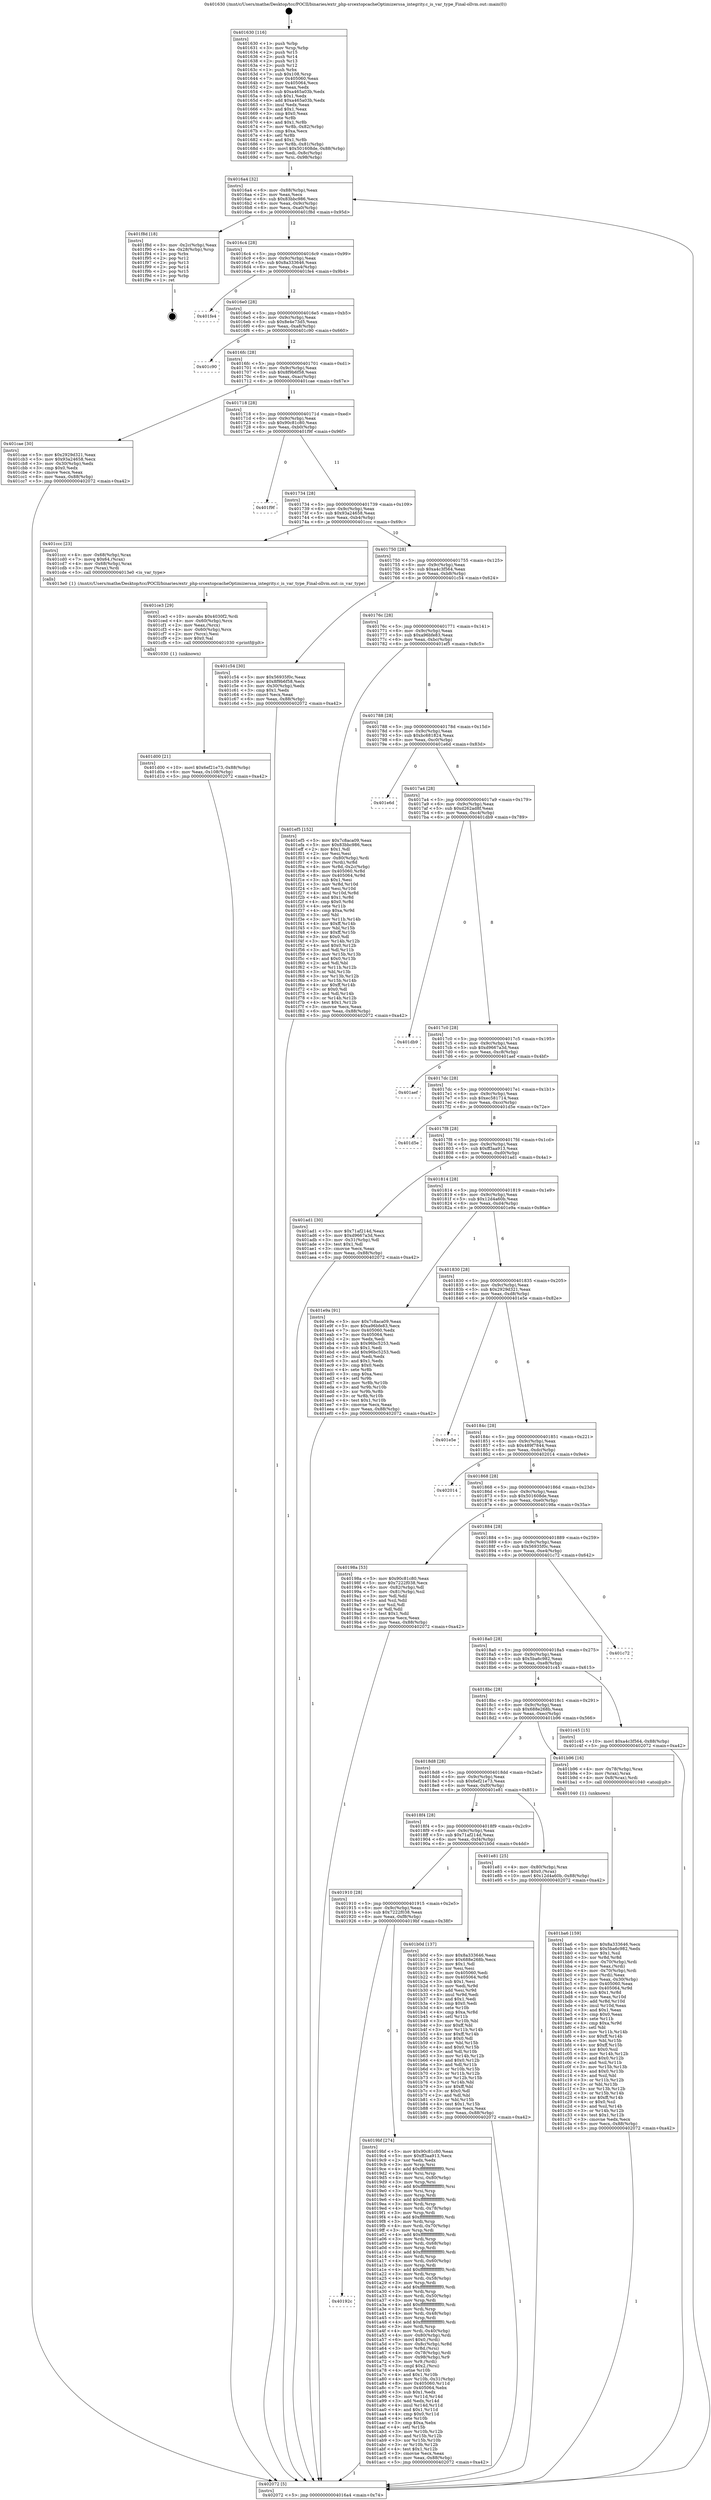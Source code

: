 digraph "0x401630" {
  label = "0x401630 (/mnt/c/Users/mathe/Desktop/tcc/POCII/binaries/extr_php-srcextopcacheOptimizerssa_integrity.c_is_var_type_Final-ollvm.out::main(0))"
  labelloc = "t"
  node[shape=record]

  Entry [label="",width=0.3,height=0.3,shape=circle,fillcolor=black,style=filled]
  "0x4016a4" [label="{
     0x4016a4 [32]\l
     | [instrs]\l
     &nbsp;&nbsp;0x4016a4 \<+6\>: mov -0x88(%rbp),%eax\l
     &nbsp;&nbsp;0x4016aa \<+2\>: mov %eax,%ecx\l
     &nbsp;&nbsp;0x4016ac \<+6\>: sub $0x83bbc986,%ecx\l
     &nbsp;&nbsp;0x4016b2 \<+6\>: mov %eax,-0x9c(%rbp)\l
     &nbsp;&nbsp;0x4016b8 \<+6\>: mov %ecx,-0xa0(%rbp)\l
     &nbsp;&nbsp;0x4016be \<+6\>: je 0000000000401f8d \<main+0x95d\>\l
  }"]
  "0x401f8d" [label="{
     0x401f8d [18]\l
     | [instrs]\l
     &nbsp;&nbsp;0x401f8d \<+3\>: mov -0x2c(%rbp),%eax\l
     &nbsp;&nbsp;0x401f90 \<+4\>: lea -0x28(%rbp),%rsp\l
     &nbsp;&nbsp;0x401f94 \<+1\>: pop %rbx\l
     &nbsp;&nbsp;0x401f95 \<+2\>: pop %r12\l
     &nbsp;&nbsp;0x401f97 \<+2\>: pop %r13\l
     &nbsp;&nbsp;0x401f99 \<+2\>: pop %r14\l
     &nbsp;&nbsp;0x401f9b \<+2\>: pop %r15\l
     &nbsp;&nbsp;0x401f9d \<+1\>: pop %rbp\l
     &nbsp;&nbsp;0x401f9e \<+1\>: ret\l
  }"]
  "0x4016c4" [label="{
     0x4016c4 [28]\l
     | [instrs]\l
     &nbsp;&nbsp;0x4016c4 \<+5\>: jmp 00000000004016c9 \<main+0x99\>\l
     &nbsp;&nbsp;0x4016c9 \<+6\>: mov -0x9c(%rbp),%eax\l
     &nbsp;&nbsp;0x4016cf \<+5\>: sub $0x8a333646,%eax\l
     &nbsp;&nbsp;0x4016d4 \<+6\>: mov %eax,-0xa4(%rbp)\l
     &nbsp;&nbsp;0x4016da \<+6\>: je 0000000000401fe4 \<main+0x9b4\>\l
  }"]
  Exit [label="",width=0.3,height=0.3,shape=circle,fillcolor=black,style=filled,peripheries=2]
  "0x401fe4" [label="{
     0x401fe4\l
  }", style=dashed]
  "0x4016e0" [label="{
     0x4016e0 [28]\l
     | [instrs]\l
     &nbsp;&nbsp;0x4016e0 \<+5\>: jmp 00000000004016e5 \<main+0xb5\>\l
     &nbsp;&nbsp;0x4016e5 \<+6\>: mov -0x9c(%rbp),%eax\l
     &nbsp;&nbsp;0x4016eb \<+5\>: sub $0x8e4e73d5,%eax\l
     &nbsp;&nbsp;0x4016f0 \<+6\>: mov %eax,-0xa8(%rbp)\l
     &nbsp;&nbsp;0x4016f6 \<+6\>: je 0000000000401c90 \<main+0x660\>\l
  }"]
  "0x401d00" [label="{
     0x401d00 [21]\l
     | [instrs]\l
     &nbsp;&nbsp;0x401d00 \<+10\>: movl $0x6ef21e73,-0x88(%rbp)\l
     &nbsp;&nbsp;0x401d0a \<+6\>: mov %eax,-0x108(%rbp)\l
     &nbsp;&nbsp;0x401d10 \<+5\>: jmp 0000000000402072 \<main+0xa42\>\l
  }"]
  "0x401c90" [label="{
     0x401c90\l
  }", style=dashed]
  "0x4016fc" [label="{
     0x4016fc [28]\l
     | [instrs]\l
     &nbsp;&nbsp;0x4016fc \<+5\>: jmp 0000000000401701 \<main+0xd1\>\l
     &nbsp;&nbsp;0x401701 \<+6\>: mov -0x9c(%rbp),%eax\l
     &nbsp;&nbsp;0x401707 \<+5\>: sub $0x8f9b6f58,%eax\l
     &nbsp;&nbsp;0x40170c \<+6\>: mov %eax,-0xac(%rbp)\l
     &nbsp;&nbsp;0x401712 \<+6\>: je 0000000000401cae \<main+0x67e\>\l
  }"]
  "0x401ce3" [label="{
     0x401ce3 [29]\l
     | [instrs]\l
     &nbsp;&nbsp;0x401ce3 \<+10\>: movabs $0x4030f2,%rdi\l
     &nbsp;&nbsp;0x401ced \<+4\>: mov -0x60(%rbp),%rcx\l
     &nbsp;&nbsp;0x401cf1 \<+2\>: mov %eax,(%rcx)\l
     &nbsp;&nbsp;0x401cf3 \<+4\>: mov -0x60(%rbp),%rcx\l
     &nbsp;&nbsp;0x401cf7 \<+2\>: mov (%rcx),%esi\l
     &nbsp;&nbsp;0x401cf9 \<+2\>: mov $0x0,%al\l
     &nbsp;&nbsp;0x401cfb \<+5\>: call 0000000000401030 \<printf@plt\>\l
     | [calls]\l
     &nbsp;&nbsp;0x401030 \{1\} (unknown)\l
  }"]
  "0x401cae" [label="{
     0x401cae [30]\l
     | [instrs]\l
     &nbsp;&nbsp;0x401cae \<+5\>: mov $0x2929d321,%eax\l
     &nbsp;&nbsp;0x401cb3 \<+5\>: mov $0x93a24658,%ecx\l
     &nbsp;&nbsp;0x401cb8 \<+3\>: mov -0x30(%rbp),%edx\l
     &nbsp;&nbsp;0x401cbb \<+3\>: cmp $0x0,%edx\l
     &nbsp;&nbsp;0x401cbe \<+3\>: cmove %ecx,%eax\l
     &nbsp;&nbsp;0x401cc1 \<+6\>: mov %eax,-0x88(%rbp)\l
     &nbsp;&nbsp;0x401cc7 \<+5\>: jmp 0000000000402072 \<main+0xa42\>\l
  }"]
  "0x401718" [label="{
     0x401718 [28]\l
     | [instrs]\l
     &nbsp;&nbsp;0x401718 \<+5\>: jmp 000000000040171d \<main+0xed\>\l
     &nbsp;&nbsp;0x40171d \<+6\>: mov -0x9c(%rbp),%eax\l
     &nbsp;&nbsp;0x401723 \<+5\>: sub $0x90c81c80,%eax\l
     &nbsp;&nbsp;0x401728 \<+6\>: mov %eax,-0xb0(%rbp)\l
     &nbsp;&nbsp;0x40172e \<+6\>: je 0000000000401f9f \<main+0x96f\>\l
  }"]
  "0x401ba6" [label="{
     0x401ba6 [159]\l
     | [instrs]\l
     &nbsp;&nbsp;0x401ba6 \<+5\>: mov $0x8a333646,%ecx\l
     &nbsp;&nbsp;0x401bab \<+5\>: mov $0x5ba6c982,%edx\l
     &nbsp;&nbsp;0x401bb0 \<+3\>: mov $0x1,%sil\l
     &nbsp;&nbsp;0x401bb3 \<+3\>: xor %r8d,%r8d\l
     &nbsp;&nbsp;0x401bb6 \<+4\>: mov -0x70(%rbp),%rdi\l
     &nbsp;&nbsp;0x401bba \<+2\>: mov %eax,(%rdi)\l
     &nbsp;&nbsp;0x401bbc \<+4\>: mov -0x70(%rbp),%rdi\l
     &nbsp;&nbsp;0x401bc0 \<+2\>: mov (%rdi),%eax\l
     &nbsp;&nbsp;0x401bc2 \<+3\>: mov %eax,-0x30(%rbp)\l
     &nbsp;&nbsp;0x401bc5 \<+7\>: mov 0x405060,%eax\l
     &nbsp;&nbsp;0x401bcc \<+8\>: mov 0x405064,%r9d\l
     &nbsp;&nbsp;0x401bd4 \<+4\>: sub $0x1,%r8d\l
     &nbsp;&nbsp;0x401bd8 \<+3\>: mov %eax,%r10d\l
     &nbsp;&nbsp;0x401bdb \<+3\>: add %r8d,%r10d\l
     &nbsp;&nbsp;0x401bde \<+4\>: imul %r10d,%eax\l
     &nbsp;&nbsp;0x401be2 \<+3\>: and $0x1,%eax\l
     &nbsp;&nbsp;0x401be5 \<+3\>: cmp $0x0,%eax\l
     &nbsp;&nbsp;0x401be8 \<+4\>: sete %r11b\l
     &nbsp;&nbsp;0x401bec \<+4\>: cmp $0xa,%r9d\l
     &nbsp;&nbsp;0x401bf0 \<+3\>: setl %bl\l
     &nbsp;&nbsp;0x401bf3 \<+3\>: mov %r11b,%r14b\l
     &nbsp;&nbsp;0x401bf6 \<+4\>: xor $0xff,%r14b\l
     &nbsp;&nbsp;0x401bfa \<+3\>: mov %bl,%r15b\l
     &nbsp;&nbsp;0x401bfd \<+4\>: xor $0xff,%r15b\l
     &nbsp;&nbsp;0x401c01 \<+4\>: xor $0x0,%sil\l
     &nbsp;&nbsp;0x401c05 \<+3\>: mov %r14b,%r12b\l
     &nbsp;&nbsp;0x401c08 \<+4\>: and $0x0,%r12b\l
     &nbsp;&nbsp;0x401c0c \<+3\>: and %sil,%r11b\l
     &nbsp;&nbsp;0x401c0f \<+3\>: mov %r15b,%r13b\l
     &nbsp;&nbsp;0x401c12 \<+4\>: and $0x0,%r13b\l
     &nbsp;&nbsp;0x401c16 \<+3\>: and %sil,%bl\l
     &nbsp;&nbsp;0x401c19 \<+3\>: or %r11b,%r12b\l
     &nbsp;&nbsp;0x401c1c \<+3\>: or %bl,%r13b\l
     &nbsp;&nbsp;0x401c1f \<+3\>: xor %r13b,%r12b\l
     &nbsp;&nbsp;0x401c22 \<+3\>: or %r15b,%r14b\l
     &nbsp;&nbsp;0x401c25 \<+4\>: xor $0xff,%r14b\l
     &nbsp;&nbsp;0x401c29 \<+4\>: or $0x0,%sil\l
     &nbsp;&nbsp;0x401c2d \<+3\>: and %sil,%r14b\l
     &nbsp;&nbsp;0x401c30 \<+3\>: or %r14b,%r12b\l
     &nbsp;&nbsp;0x401c33 \<+4\>: test $0x1,%r12b\l
     &nbsp;&nbsp;0x401c37 \<+3\>: cmovne %edx,%ecx\l
     &nbsp;&nbsp;0x401c3a \<+6\>: mov %ecx,-0x88(%rbp)\l
     &nbsp;&nbsp;0x401c40 \<+5\>: jmp 0000000000402072 \<main+0xa42\>\l
  }"]
  "0x401f9f" [label="{
     0x401f9f\l
  }", style=dashed]
  "0x401734" [label="{
     0x401734 [28]\l
     | [instrs]\l
     &nbsp;&nbsp;0x401734 \<+5\>: jmp 0000000000401739 \<main+0x109\>\l
     &nbsp;&nbsp;0x401739 \<+6\>: mov -0x9c(%rbp),%eax\l
     &nbsp;&nbsp;0x40173f \<+5\>: sub $0x93a24658,%eax\l
     &nbsp;&nbsp;0x401744 \<+6\>: mov %eax,-0xb4(%rbp)\l
     &nbsp;&nbsp;0x40174a \<+6\>: je 0000000000401ccc \<main+0x69c\>\l
  }"]
  "0x40192c" [label="{
     0x40192c\l
  }", style=dashed]
  "0x401ccc" [label="{
     0x401ccc [23]\l
     | [instrs]\l
     &nbsp;&nbsp;0x401ccc \<+4\>: mov -0x68(%rbp),%rax\l
     &nbsp;&nbsp;0x401cd0 \<+7\>: movq $0x64,(%rax)\l
     &nbsp;&nbsp;0x401cd7 \<+4\>: mov -0x68(%rbp),%rax\l
     &nbsp;&nbsp;0x401cdb \<+3\>: mov (%rax),%rdi\l
     &nbsp;&nbsp;0x401cde \<+5\>: call 00000000004013e0 \<is_var_type\>\l
     | [calls]\l
     &nbsp;&nbsp;0x4013e0 \{1\} (/mnt/c/Users/mathe/Desktop/tcc/POCII/binaries/extr_php-srcextopcacheOptimizerssa_integrity.c_is_var_type_Final-ollvm.out::is_var_type)\l
  }"]
  "0x401750" [label="{
     0x401750 [28]\l
     | [instrs]\l
     &nbsp;&nbsp;0x401750 \<+5\>: jmp 0000000000401755 \<main+0x125\>\l
     &nbsp;&nbsp;0x401755 \<+6\>: mov -0x9c(%rbp),%eax\l
     &nbsp;&nbsp;0x40175b \<+5\>: sub $0xa4c3f564,%eax\l
     &nbsp;&nbsp;0x401760 \<+6\>: mov %eax,-0xb8(%rbp)\l
     &nbsp;&nbsp;0x401766 \<+6\>: je 0000000000401c54 \<main+0x624\>\l
  }"]
  "0x4019bf" [label="{
     0x4019bf [274]\l
     | [instrs]\l
     &nbsp;&nbsp;0x4019bf \<+5\>: mov $0x90c81c80,%eax\l
     &nbsp;&nbsp;0x4019c4 \<+5\>: mov $0xff3aa913,%ecx\l
     &nbsp;&nbsp;0x4019c9 \<+2\>: xor %edx,%edx\l
     &nbsp;&nbsp;0x4019cb \<+3\>: mov %rsp,%rsi\l
     &nbsp;&nbsp;0x4019ce \<+4\>: add $0xfffffffffffffff0,%rsi\l
     &nbsp;&nbsp;0x4019d2 \<+3\>: mov %rsi,%rsp\l
     &nbsp;&nbsp;0x4019d5 \<+4\>: mov %rsi,-0x80(%rbp)\l
     &nbsp;&nbsp;0x4019d9 \<+3\>: mov %rsp,%rsi\l
     &nbsp;&nbsp;0x4019dc \<+4\>: add $0xfffffffffffffff0,%rsi\l
     &nbsp;&nbsp;0x4019e0 \<+3\>: mov %rsi,%rsp\l
     &nbsp;&nbsp;0x4019e3 \<+3\>: mov %rsp,%rdi\l
     &nbsp;&nbsp;0x4019e6 \<+4\>: add $0xfffffffffffffff0,%rdi\l
     &nbsp;&nbsp;0x4019ea \<+3\>: mov %rdi,%rsp\l
     &nbsp;&nbsp;0x4019ed \<+4\>: mov %rdi,-0x78(%rbp)\l
     &nbsp;&nbsp;0x4019f1 \<+3\>: mov %rsp,%rdi\l
     &nbsp;&nbsp;0x4019f4 \<+4\>: add $0xfffffffffffffff0,%rdi\l
     &nbsp;&nbsp;0x4019f8 \<+3\>: mov %rdi,%rsp\l
     &nbsp;&nbsp;0x4019fb \<+4\>: mov %rdi,-0x70(%rbp)\l
     &nbsp;&nbsp;0x4019ff \<+3\>: mov %rsp,%rdi\l
     &nbsp;&nbsp;0x401a02 \<+4\>: add $0xfffffffffffffff0,%rdi\l
     &nbsp;&nbsp;0x401a06 \<+3\>: mov %rdi,%rsp\l
     &nbsp;&nbsp;0x401a09 \<+4\>: mov %rdi,-0x68(%rbp)\l
     &nbsp;&nbsp;0x401a0d \<+3\>: mov %rsp,%rdi\l
     &nbsp;&nbsp;0x401a10 \<+4\>: add $0xfffffffffffffff0,%rdi\l
     &nbsp;&nbsp;0x401a14 \<+3\>: mov %rdi,%rsp\l
     &nbsp;&nbsp;0x401a17 \<+4\>: mov %rdi,-0x60(%rbp)\l
     &nbsp;&nbsp;0x401a1b \<+3\>: mov %rsp,%rdi\l
     &nbsp;&nbsp;0x401a1e \<+4\>: add $0xfffffffffffffff0,%rdi\l
     &nbsp;&nbsp;0x401a22 \<+3\>: mov %rdi,%rsp\l
     &nbsp;&nbsp;0x401a25 \<+4\>: mov %rdi,-0x58(%rbp)\l
     &nbsp;&nbsp;0x401a29 \<+3\>: mov %rsp,%rdi\l
     &nbsp;&nbsp;0x401a2c \<+4\>: add $0xfffffffffffffff0,%rdi\l
     &nbsp;&nbsp;0x401a30 \<+3\>: mov %rdi,%rsp\l
     &nbsp;&nbsp;0x401a33 \<+4\>: mov %rdi,-0x50(%rbp)\l
     &nbsp;&nbsp;0x401a37 \<+3\>: mov %rsp,%rdi\l
     &nbsp;&nbsp;0x401a3a \<+4\>: add $0xfffffffffffffff0,%rdi\l
     &nbsp;&nbsp;0x401a3e \<+3\>: mov %rdi,%rsp\l
     &nbsp;&nbsp;0x401a41 \<+4\>: mov %rdi,-0x48(%rbp)\l
     &nbsp;&nbsp;0x401a45 \<+3\>: mov %rsp,%rdi\l
     &nbsp;&nbsp;0x401a48 \<+4\>: add $0xfffffffffffffff0,%rdi\l
     &nbsp;&nbsp;0x401a4c \<+3\>: mov %rdi,%rsp\l
     &nbsp;&nbsp;0x401a4f \<+4\>: mov %rdi,-0x40(%rbp)\l
     &nbsp;&nbsp;0x401a53 \<+4\>: mov -0x80(%rbp),%rdi\l
     &nbsp;&nbsp;0x401a57 \<+6\>: movl $0x0,(%rdi)\l
     &nbsp;&nbsp;0x401a5d \<+7\>: mov -0x8c(%rbp),%r8d\l
     &nbsp;&nbsp;0x401a64 \<+3\>: mov %r8d,(%rsi)\l
     &nbsp;&nbsp;0x401a67 \<+4\>: mov -0x78(%rbp),%rdi\l
     &nbsp;&nbsp;0x401a6b \<+7\>: mov -0x98(%rbp),%r9\l
     &nbsp;&nbsp;0x401a72 \<+3\>: mov %r9,(%rdi)\l
     &nbsp;&nbsp;0x401a75 \<+3\>: cmpl $0x2,(%rsi)\l
     &nbsp;&nbsp;0x401a78 \<+4\>: setne %r10b\l
     &nbsp;&nbsp;0x401a7c \<+4\>: and $0x1,%r10b\l
     &nbsp;&nbsp;0x401a80 \<+4\>: mov %r10b,-0x31(%rbp)\l
     &nbsp;&nbsp;0x401a84 \<+8\>: mov 0x405060,%r11d\l
     &nbsp;&nbsp;0x401a8c \<+7\>: mov 0x405064,%ebx\l
     &nbsp;&nbsp;0x401a93 \<+3\>: sub $0x1,%edx\l
     &nbsp;&nbsp;0x401a96 \<+3\>: mov %r11d,%r14d\l
     &nbsp;&nbsp;0x401a99 \<+3\>: add %edx,%r14d\l
     &nbsp;&nbsp;0x401a9c \<+4\>: imul %r14d,%r11d\l
     &nbsp;&nbsp;0x401aa0 \<+4\>: and $0x1,%r11d\l
     &nbsp;&nbsp;0x401aa4 \<+4\>: cmp $0x0,%r11d\l
     &nbsp;&nbsp;0x401aa8 \<+4\>: sete %r10b\l
     &nbsp;&nbsp;0x401aac \<+3\>: cmp $0xa,%ebx\l
     &nbsp;&nbsp;0x401aaf \<+4\>: setl %r15b\l
     &nbsp;&nbsp;0x401ab3 \<+3\>: mov %r10b,%r12b\l
     &nbsp;&nbsp;0x401ab6 \<+3\>: and %r15b,%r12b\l
     &nbsp;&nbsp;0x401ab9 \<+3\>: xor %r15b,%r10b\l
     &nbsp;&nbsp;0x401abc \<+3\>: or %r10b,%r12b\l
     &nbsp;&nbsp;0x401abf \<+4\>: test $0x1,%r12b\l
     &nbsp;&nbsp;0x401ac3 \<+3\>: cmovne %ecx,%eax\l
     &nbsp;&nbsp;0x401ac6 \<+6\>: mov %eax,-0x88(%rbp)\l
     &nbsp;&nbsp;0x401acc \<+5\>: jmp 0000000000402072 \<main+0xa42\>\l
  }"]
  "0x401c54" [label="{
     0x401c54 [30]\l
     | [instrs]\l
     &nbsp;&nbsp;0x401c54 \<+5\>: mov $0x56935f0c,%eax\l
     &nbsp;&nbsp;0x401c59 \<+5\>: mov $0x8f9b6f58,%ecx\l
     &nbsp;&nbsp;0x401c5e \<+3\>: mov -0x30(%rbp),%edx\l
     &nbsp;&nbsp;0x401c61 \<+3\>: cmp $0x1,%edx\l
     &nbsp;&nbsp;0x401c64 \<+3\>: cmovl %ecx,%eax\l
     &nbsp;&nbsp;0x401c67 \<+6\>: mov %eax,-0x88(%rbp)\l
     &nbsp;&nbsp;0x401c6d \<+5\>: jmp 0000000000402072 \<main+0xa42\>\l
  }"]
  "0x40176c" [label="{
     0x40176c [28]\l
     | [instrs]\l
     &nbsp;&nbsp;0x40176c \<+5\>: jmp 0000000000401771 \<main+0x141\>\l
     &nbsp;&nbsp;0x401771 \<+6\>: mov -0x9c(%rbp),%eax\l
     &nbsp;&nbsp;0x401777 \<+5\>: sub $0xa96bfe83,%eax\l
     &nbsp;&nbsp;0x40177c \<+6\>: mov %eax,-0xbc(%rbp)\l
     &nbsp;&nbsp;0x401782 \<+6\>: je 0000000000401ef5 \<main+0x8c5\>\l
  }"]
  "0x401910" [label="{
     0x401910 [28]\l
     | [instrs]\l
     &nbsp;&nbsp;0x401910 \<+5\>: jmp 0000000000401915 \<main+0x2e5\>\l
     &nbsp;&nbsp;0x401915 \<+6\>: mov -0x9c(%rbp),%eax\l
     &nbsp;&nbsp;0x40191b \<+5\>: sub $0x7222f038,%eax\l
     &nbsp;&nbsp;0x401920 \<+6\>: mov %eax,-0xf8(%rbp)\l
     &nbsp;&nbsp;0x401926 \<+6\>: je 00000000004019bf \<main+0x38f\>\l
  }"]
  "0x401ef5" [label="{
     0x401ef5 [152]\l
     | [instrs]\l
     &nbsp;&nbsp;0x401ef5 \<+5\>: mov $0x7c8aca09,%eax\l
     &nbsp;&nbsp;0x401efa \<+5\>: mov $0x83bbc986,%ecx\l
     &nbsp;&nbsp;0x401eff \<+2\>: mov $0x1,%dl\l
     &nbsp;&nbsp;0x401f01 \<+2\>: xor %esi,%esi\l
     &nbsp;&nbsp;0x401f03 \<+4\>: mov -0x80(%rbp),%rdi\l
     &nbsp;&nbsp;0x401f07 \<+3\>: mov (%rdi),%r8d\l
     &nbsp;&nbsp;0x401f0a \<+4\>: mov %r8d,-0x2c(%rbp)\l
     &nbsp;&nbsp;0x401f0e \<+8\>: mov 0x405060,%r8d\l
     &nbsp;&nbsp;0x401f16 \<+8\>: mov 0x405064,%r9d\l
     &nbsp;&nbsp;0x401f1e \<+3\>: sub $0x1,%esi\l
     &nbsp;&nbsp;0x401f21 \<+3\>: mov %r8d,%r10d\l
     &nbsp;&nbsp;0x401f24 \<+3\>: add %esi,%r10d\l
     &nbsp;&nbsp;0x401f27 \<+4\>: imul %r10d,%r8d\l
     &nbsp;&nbsp;0x401f2b \<+4\>: and $0x1,%r8d\l
     &nbsp;&nbsp;0x401f2f \<+4\>: cmp $0x0,%r8d\l
     &nbsp;&nbsp;0x401f33 \<+4\>: sete %r11b\l
     &nbsp;&nbsp;0x401f37 \<+4\>: cmp $0xa,%r9d\l
     &nbsp;&nbsp;0x401f3b \<+3\>: setl %bl\l
     &nbsp;&nbsp;0x401f3e \<+3\>: mov %r11b,%r14b\l
     &nbsp;&nbsp;0x401f41 \<+4\>: xor $0xff,%r14b\l
     &nbsp;&nbsp;0x401f45 \<+3\>: mov %bl,%r15b\l
     &nbsp;&nbsp;0x401f48 \<+4\>: xor $0xff,%r15b\l
     &nbsp;&nbsp;0x401f4c \<+3\>: xor $0x0,%dl\l
     &nbsp;&nbsp;0x401f4f \<+3\>: mov %r14b,%r12b\l
     &nbsp;&nbsp;0x401f52 \<+4\>: and $0x0,%r12b\l
     &nbsp;&nbsp;0x401f56 \<+3\>: and %dl,%r11b\l
     &nbsp;&nbsp;0x401f59 \<+3\>: mov %r15b,%r13b\l
     &nbsp;&nbsp;0x401f5c \<+4\>: and $0x0,%r13b\l
     &nbsp;&nbsp;0x401f60 \<+2\>: and %dl,%bl\l
     &nbsp;&nbsp;0x401f62 \<+3\>: or %r11b,%r12b\l
     &nbsp;&nbsp;0x401f65 \<+3\>: or %bl,%r13b\l
     &nbsp;&nbsp;0x401f68 \<+3\>: xor %r13b,%r12b\l
     &nbsp;&nbsp;0x401f6b \<+3\>: or %r15b,%r14b\l
     &nbsp;&nbsp;0x401f6e \<+4\>: xor $0xff,%r14b\l
     &nbsp;&nbsp;0x401f72 \<+3\>: or $0x0,%dl\l
     &nbsp;&nbsp;0x401f75 \<+3\>: and %dl,%r14b\l
     &nbsp;&nbsp;0x401f78 \<+3\>: or %r14b,%r12b\l
     &nbsp;&nbsp;0x401f7b \<+4\>: test $0x1,%r12b\l
     &nbsp;&nbsp;0x401f7f \<+3\>: cmovne %ecx,%eax\l
     &nbsp;&nbsp;0x401f82 \<+6\>: mov %eax,-0x88(%rbp)\l
     &nbsp;&nbsp;0x401f88 \<+5\>: jmp 0000000000402072 \<main+0xa42\>\l
  }"]
  "0x401788" [label="{
     0x401788 [28]\l
     | [instrs]\l
     &nbsp;&nbsp;0x401788 \<+5\>: jmp 000000000040178d \<main+0x15d\>\l
     &nbsp;&nbsp;0x40178d \<+6\>: mov -0x9c(%rbp),%eax\l
     &nbsp;&nbsp;0x401793 \<+5\>: sub $0xbc681824,%eax\l
     &nbsp;&nbsp;0x401798 \<+6\>: mov %eax,-0xc0(%rbp)\l
     &nbsp;&nbsp;0x40179e \<+6\>: je 0000000000401e6d \<main+0x83d\>\l
  }"]
  "0x401b0d" [label="{
     0x401b0d [137]\l
     | [instrs]\l
     &nbsp;&nbsp;0x401b0d \<+5\>: mov $0x8a333646,%eax\l
     &nbsp;&nbsp;0x401b12 \<+5\>: mov $0x688e268b,%ecx\l
     &nbsp;&nbsp;0x401b17 \<+2\>: mov $0x1,%dl\l
     &nbsp;&nbsp;0x401b19 \<+2\>: xor %esi,%esi\l
     &nbsp;&nbsp;0x401b1b \<+7\>: mov 0x405060,%edi\l
     &nbsp;&nbsp;0x401b22 \<+8\>: mov 0x405064,%r8d\l
     &nbsp;&nbsp;0x401b2a \<+3\>: sub $0x1,%esi\l
     &nbsp;&nbsp;0x401b2d \<+3\>: mov %edi,%r9d\l
     &nbsp;&nbsp;0x401b30 \<+3\>: add %esi,%r9d\l
     &nbsp;&nbsp;0x401b33 \<+4\>: imul %r9d,%edi\l
     &nbsp;&nbsp;0x401b37 \<+3\>: and $0x1,%edi\l
     &nbsp;&nbsp;0x401b3a \<+3\>: cmp $0x0,%edi\l
     &nbsp;&nbsp;0x401b3d \<+4\>: sete %r10b\l
     &nbsp;&nbsp;0x401b41 \<+4\>: cmp $0xa,%r8d\l
     &nbsp;&nbsp;0x401b45 \<+4\>: setl %r11b\l
     &nbsp;&nbsp;0x401b49 \<+3\>: mov %r10b,%bl\l
     &nbsp;&nbsp;0x401b4c \<+3\>: xor $0xff,%bl\l
     &nbsp;&nbsp;0x401b4f \<+3\>: mov %r11b,%r14b\l
     &nbsp;&nbsp;0x401b52 \<+4\>: xor $0xff,%r14b\l
     &nbsp;&nbsp;0x401b56 \<+3\>: xor $0x0,%dl\l
     &nbsp;&nbsp;0x401b59 \<+3\>: mov %bl,%r15b\l
     &nbsp;&nbsp;0x401b5c \<+4\>: and $0x0,%r15b\l
     &nbsp;&nbsp;0x401b60 \<+3\>: and %dl,%r10b\l
     &nbsp;&nbsp;0x401b63 \<+3\>: mov %r14b,%r12b\l
     &nbsp;&nbsp;0x401b66 \<+4\>: and $0x0,%r12b\l
     &nbsp;&nbsp;0x401b6a \<+3\>: and %dl,%r11b\l
     &nbsp;&nbsp;0x401b6d \<+3\>: or %r10b,%r15b\l
     &nbsp;&nbsp;0x401b70 \<+3\>: or %r11b,%r12b\l
     &nbsp;&nbsp;0x401b73 \<+3\>: xor %r12b,%r15b\l
     &nbsp;&nbsp;0x401b76 \<+3\>: or %r14b,%bl\l
     &nbsp;&nbsp;0x401b79 \<+3\>: xor $0xff,%bl\l
     &nbsp;&nbsp;0x401b7c \<+3\>: or $0x0,%dl\l
     &nbsp;&nbsp;0x401b7f \<+2\>: and %dl,%bl\l
     &nbsp;&nbsp;0x401b81 \<+3\>: or %bl,%r15b\l
     &nbsp;&nbsp;0x401b84 \<+4\>: test $0x1,%r15b\l
     &nbsp;&nbsp;0x401b88 \<+3\>: cmovne %ecx,%eax\l
     &nbsp;&nbsp;0x401b8b \<+6\>: mov %eax,-0x88(%rbp)\l
     &nbsp;&nbsp;0x401b91 \<+5\>: jmp 0000000000402072 \<main+0xa42\>\l
  }"]
  "0x401e6d" [label="{
     0x401e6d\l
  }", style=dashed]
  "0x4017a4" [label="{
     0x4017a4 [28]\l
     | [instrs]\l
     &nbsp;&nbsp;0x4017a4 \<+5\>: jmp 00000000004017a9 \<main+0x179\>\l
     &nbsp;&nbsp;0x4017a9 \<+6\>: mov -0x9c(%rbp),%eax\l
     &nbsp;&nbsp;0x4017af \<+5\>: sub $0xd262ad8f,%eax\l
     &nbsp;&nbsp;0x4017b4 \<+6\>: mov %eax,-0xc4(%rbp)\l
     &nbsp;&nbsp;0x4017ba \<+6\>: je 0000000000401db9 \<main+0x789\>\l
  }"]
  "0x4018f4" [label="{
     0x4018f4 [28]\l
     | [instrs]\l
     &nbsp;&nbsp;0x4018f4 \<+5\>: jmp 00000000004018f9 \<main+0x2c9\>\l
     &nbsp;&nbsp;0x4018f9 \<+6\>: mov -0x9c(%rbp),%eax\l
     &nbsp;&nbsp;0x4018ff \<+5\>: sub $0x71af214d,%eax\l
     &nbsp;&nbsp;0x401904 \<+6\>: mov %eax,-0xf4(%rbp)\l
     &nbsp;&nbsp;0x40190a \<+6\>: je 0000000000401b0d \<main+0x4dd\>\l
  }"]
  "0x401db9" [label="{
     0x401db9\l
  }", style=dashed]
  "0x4017c0" [label="{
     0x4017c0 [28]\l
     | [instrs]\l
     &nbsp;&nbsp;0x4017c0 \<+5\>: jmp 00000000004017c5 \<main+0x195\>\l
     &nbsp;&nbsp;0x4017c5 \<+6\>: mov -0x9c(%rbp),%eax\l
     &nbsp;&nbsp;0x4017cb \<+5\>: sub $0xd9667a3d,%eax\l
     &nbsp;&nbsp;0x4017d0 \<+6\>: mov %eax,-0xc8(%rbp)\l
     &nbsp;&nbsp;0x4017d6 \<+6\>: je 0000000000401aef \<main+0x4bf\>\l
  }"]
  "0x401e81" [label="{
     0x401e81 [25]\l
     | [instrs]\l
     &nbsp;&nbsp;0x401e81 \<+4\>: mov -0x80(%rbp),%rax\l
     &nbsp;&nbsp;0x401e85 \<+6\>: movl $0x0,(%rax)\l
     &nbsp;&nbsp;0x401e8b \<+10\>: movl $0x12d4a60b,-0x88(%rbp)\l
     &nbsp;&nbsp;0x401e95 \<+5\>: jmp 0000000000402072 \<main+0xa42\>\l
  }"]
  "0x401aef" [label="{
     0x401aef\l
  }", style=dashed]
  "0x4017dc" [label="{
     0x4017dc [28]\l
     | [instrs]\l
     &nbsp;&nbsp;0x4017dc \<+5\>: jmp 00000000004017e1 \<main+0x1b1\>\l
     &nbsp;&nbsp;0x4017e1 \<+6\>: mov -0x9c(%rbp),%eax\l
     &nbsp;&nbsp;0x4017e7 \<+5\>: sub $0xec581714,%eax\l
     &nbsp;&nbsp;0x4017ec \<+6\>: mov %eax,-0xcc(%rbp)\l
     &nbsp;&nbsp;0x4017f2 \<+6\>: je 0000000000401d5e \<main+0x72e\>\l
  }"]
  "0x4018d8" [label="{
     0x4018d8 [28]\l
     | [instrs]\l
     &nbsp;&nbsp;0x4018d8 \<+5\>: jmp 00000000004018dd \<main+0x2ad\>\l
     &nbsp;&nbsp;0x4018dd \<+6\>: mov -0x9c(%rbp),%eax\l
     &nbsp;&nbsp;0x4018e3 \<+5\>: sub $0x6ef21e73,%eax\l
     &nbsp;&nbsp;0x4018e8 \<+6\>: mov %eax,-0xf0(%rbp)\l
     &nbsp;&nbsp;0x4018ee \<+6\>: je 0000000000401e81 \<main+0x851\>\l
  }"]
  "0x401d5e" [label="{
     0x401d5e\l
  }", style=dashed]
  "0x4017f8" [label="{
     0x4017f8 [28]\l
     | [instrs]\l
     &nbsp;&nbsp;0x4017f8 \<+5\>: jmp 00000000004017fd \<main+0x1cd\>\l
     &nbsp;&nbsp;0x4017fd \<+6\>: mov -0x9c(%rbp),%eax\l
     &nbsp;&nbsp;0x401803 \<+5\>: sub $0xff3aa913,%eax\l
     &nbsp;&nbsp;0x401808 \<+6\>: mov %eax,-0xd0(%rbp)\l
     &nbsp;&nbsp;0x40180e \<+6\>: je 0000000000401ad1 \<main+0x4a1\>\l
  }"]
  "0x401b96" [label="{
     0x401b96 [16]\l
     | [instrs]\l
     &nbsp;&nbsp;0x401b96 \<+4\>: mov -0x78(%rbp),%rax\l
     &nbsp;&nbsp;0x401b9a \<+3\>: mov (%rax),%rax\l
     &nbsp;&nbsp;0x401b9d \<+4\>: mov 0x8(%rax),%rdi\l
     &nbsp;&nbsp;0x401ba1 \<+5\>: call 0000000000401040 \<atoi@plt\>\l
     | [calls]\l
     &nbsp;&nbsp;0x401040 \{1\} (unknown)\l
  }"]
  "0x401ad1" [label="{
     0x401ad1 [30]\l
     | [instrs]\l
     &nbsp;&nbsp;0x401ad1 \<+5\>: mov $0x71af214d,%eax\l
     &nbsp;&nbsp;0x401ad6 \<+5\>: mov $0xd9667a3d,%ecx\l
     &nbsp;&nbsp;0x401adb \<+3\>: mov -0x31(%rbp),%dl\l
     &nbsp;&nbsp;0x401ade \<+3\>: test $0x1,%dl\l
     &nbsp;&nbsp;0x401ae1 \<+3\>: cmovne %ecx,%eax\l
     &nbsp;&nbsp;0x401ae4 \<+6\>: mov %eax,-0x88(%rbp)\l
     &nbsp;&nbsp;0x401aea \<+5\>: jmp 0000000000402072 \<main+0xa42\>\l
  }"]
  "0x401814" [label="{
     0x401814 [28]\l
     | [instrs]\l
     &nbsp;&nbsp;0x401814 \<+5\>: jmp 0000000000401819 \<main+0x1e9\>\l
     &nbsp;&nbsp;0x401819 \<+6\>: mov -0x9c(%rbp),%eax\l
     &nbsp;&nbsp;0x40181f \<+5\>: sub $0x12d4a60b,%eax\l
     &nbsp;&nbsp;0x401824 \<+6\>: mov %eax,-0xd4(%rbp)\l
     &nbsp;&nbsp;0x40182a \<+6\>: je 0000000000401e9a \<main+0x86a\>\l
  }"]
  "0x4018bc" [label="{
     0x4018bc [28]\l
     | [instrs]\l
     &nbsp;&nbsp;0x4018bc \<+5\>: jmp 00000000004018c1 \<main+0x291\>\l
     &nbsp;&nbsp;0x4018c1 \<+6\>: mov -0x9c(%rbp),%eax\l
     &nbsp;&nbsp;0x4018c7 \<+5\>: sub $0x688e268b,%eax\l
     &nbsp;&nbsp;0x4018cc \<+6\>: mov %eax,-0xec(%rbp)\l
     &nbsp;&nbsp;0x4018d2 \<+6\>: je 0000000000401b96 \<main+0x566\>\l
  }"]
  "0x401e9a" [label="{
     0x401e9a [91]\l
     | [instrs]\l
     &nbsp;&nbsp;0x401e9a \<+5\>: mov $0x7c8aca09,%eax\l
     &nbsp;&nbsp;0x401e9f \<+5\>: mov $0xa96bfe83,%ecx\l
     &nbsp;&nbsp;0x401ea4 \<+7\>: mov 0x405060,%edx\l
     &nbsp;&nbsp;0x401eab \<+7\>: mov 0x405064,%esi\l
     &nbsp;&nbsp;0x401eb2 \<+2\>: mov %edx,%edi\l
     &nbsp;&nbsp;0x401eb4 \<+6\>: sub $0x96bc5253,%edi\l
     &nbsp;&nbsp;0x401eba \<+3\>: sub $0x1,%edi\l
     &nbsp;&nbsp;0x401ebd \<+6\>: add $0x96bc5253,%edi\l
     &nbsp;&nbsp;0x401ec3 \<+3\>: imul %edi,%edx\l
     &nbsp;&nbsp;0x401ec6 \<+3\>: and $0x1,%edx\l
     &nbsp;&nbsp;0x401ec9 \<+3\>: cmp $0x0,%edx\l
     &nbsp;&nbsp;0x401ecc \<+4\>: sete %r8b\l
     &nbsp;&nbsp;0x401ed0 \<+3\>: cmp $0xa,%esi\l
     &nbsp;&nbsp;0x401ed3 \<+4\>: setl %r9b\l
     &nbsp;&nbsp;0x401ed7 \<+3\>: mov %r8b,%r10b\l
     &nbsp;&nbsp;0x401eda \<+3\>: and %r9b,%r10b\l
     &nbsp;&nbsp;0x401edd \<+3\>: xor %r9b,%r8b\l
     &nbsp;&nbsp;0x401ee0 \<+3\>: or %r8b,%r10b\l
     &nbsp;&nbsp;0x401ee3 \<+4\>: test $0x1,%r10b\l
     &nbsp;&nbsp;0x401ee7 \<+3\>: cmovne %ecx,%eax\l
     &nbsp;&nbsp;0x401eea \<+6\>: mov %eax,-0x88(%rbp)\l
     &nbsp;&nbsp;0x401ef0 \<+5\>: jmp 0000000000402072 \<main+0xa42\>\l
  }"]
  "0x401830" [label="{
     0x401830 [28]\l
     | [instrs]\l
     &nbsp;&nbsp;0x401830 \<+5\>: jmp 0000000000401835 \<main+0x205\>\l
     &nbsp;&nbsp;0x401835 \<+6\>: mov -0x9c(%rbp),%eax\l
     &nbsp;&nbsp;0x40183b \<+5\>: sub $0x2929d321,%eax\l
     &nbsp;&nbsp;0x401840 \<+6\>: mov %eax,-0xd8(%rbp)\l
     &nbsp;&nbsp;0x401846 \<+6\>: je 0000000000401e5e \<main+0x82e\>\l
  }"]
  "0x401c45" [label="{
     0x401c45 [15]\l
     | [instrs]\l
     &nbsp;&nbsp;0x401c45 \<+10\>: movl $0xa4c3f564,-0x88(%rbp)\l
     &nbsp;&nbsp;0x401c4f \<+5\>: jmp 0000000000402072 \<main+0xa42\>\l
  }"]
  "0x401e5e" [label="{
     0x401e5e\l
  }", style=dashed]
  "0x40184c" [label="{
     0x40184c [28]\l
     | [instrs]\l
     &nbsp;&nbsp;0x40184c \<+5\>: jmp 0000000000401851 \<main+0x221\>\l
     &nbsp;&nbsp;0x401851 \<+6\>: mov -0x9c(%rbp),%eax\l
     &nbsp;&nbsp;0x401857 \<+5\>: sub $0x489f7844,%eax\l
     &nbsp;&nbsp;0x40185c \<+6\>: mov %eax,-0xdc(%rbp)\l
     &nbsp;&nbsp;0x401862 \<+6\>: je 0000000000402014 \<main+0x9e4\>\l
  }"]
  "0x4018a0" [label="{
     0x4018a0 [28]\l
     | [instrs]\l
     &nbsp;&nbsp;0x4018a0 \<+5\>: jmp 00000000004018a5 \<main+0x275\>\l
     &nbsp;&nbsp;0x4018a5 \<+6\>: mov -0x9c(%rbp),%eax\l
     &nbsp;&nbsp;0x4018ab \<+5\>: sub $0x5ba6c982,%eax\l
     &nbsp;&nbsp;0x4018b0 \<+6\>: mov %eax,-0xe8(%rbp)\l
     &nbsp;&nbsp;0x4018b6 \<+6\>: je 0000000000401c45 \<main+0x615\>\l
  }"]
  "0x402014" [label="{
     0x402014\l
  }", style=dashed]
  "0x401868" [label="{
     0x401868 [28]\l
     | [instrs]\l
     &nbsp;&nbsp;0x401868 \<+5\>: jmp 000000000040186d \<main+0x23d\>\l
     &nbsp;&nbsp;0x40186d \<+6\>: mov -0x9c(%rbp),%eax\l
     &nbsp;&nbsp;0x401873 \<+5\>: sub $0x501608de,%eax\l
     &nbsp;&nbsp;0x401878 \<+6\>: mov %eax,-0xe0(%rbp)\l
     &nbsp;&nbsp;0x40187e \<+6\>: je 000000000040198a \<main+0x35a\>\l
  }"]
  "0x401c72" [label="{
     0x401c72\l
  }", style=dashed]
  "0x40198a" [label="{
     0x40198a [53]\l
     | [instrs]\l
     &nbsp;&nbsp;0x40198a \<+5\>: mov $0x90c81c80,%eax\l
     &nbsp;&nbsp;0x40198f \<+5\>: mov $0x7222f038,%ecx\l
     &nbsp;&nbsp;0x401994 \<+6\>: mov -0x82(%rbp),%dl\l
     &nbsp;&nbsp;0x40199a \<+7\>: mov -0x81(%rbp),%sil\l
     &nbsp;&nbsp;0x4019a1 \<+3\>: mov %dl,%dil\l
     &nbsp;&nbsp;0x4019a4 \<+3\>: and %sil,%dil\l
     &nbsp;&nbsp;0x4019a7 \<+3\>: xor %sil,%dl\l
     &nbsp;&nbsp;0x4019aa \<+3\>: or %dl,%dil\l
     &nbsp;&nbsp;0x4019ad \<+4\>: test $0x1,%dil\l
     &nbsp;&nbsp;0x4019b1 \<+3\>: cmovne %ecx,%eax\l
     &nbsp;&nbsp;0x4019b4 \<+6\>: mov %eax,-0x88(%rbp)\l
     &nbsp;&nbsp;0x4019ba \<+5\>: jmp 0000000000402072 \<main+0xa42\>\l
  }"]
  "0x401884" [label="{
     0x401884 [28]\l
     | [instrs]\l
     &nbsp;&nbsp;0x401884 \<+5\>: jmp 0000000000401889 \<main+0x259\>\l
     &nbsp;&nbsp;0x401889 \<+6\>: mov -0x9c(%rbp),%eax\l
     &nbsp;&nbsp;0x40188f \<+5\>: sub $0x56935f0c,%eax\l
     &nbsp;&nbsp;0x401894 \<+6\>: mov %eax,-0xe4(%rbp)\l
     &nbsp;&nbsp;0x40189a \<+6\>: je 0000000000401c72 \<main+0x642\>\l
  }"]
  "0x402072" [label="{
     0x402072 [5]\l
     | [instrs]\l
     &nbsp;&nbsp;0x402072 \<+5\>: jmp 00000000004016a4 \<main+0x74\>\l
  }"]
  "0x401630" [label="{
     0x401630 [116]\l
     | [instrs]\l
     &nbsp;&nbsp;0x401630 \<+1\>: push %rbp\l
     &nbsp;&nbsp;0x401631 \<+3\>: mov %rsp,%rbp\l
     &nbsp;&nbsp;0x401634 \<+2\>: push %r15\l
     &nbsp;&nbsp;0x401636 \<+2\>: push %r14\l
     &nbsp;&nbsp;0x401638 \<+2\>: push %r13\l
     &nbsp;&nbsp;0x40163a \<+2\>: push %r12\l
     &nbsp;&nbsp;0x40163c \<+1\>: push %rbx\l
     &nbsp;&nbsp;0x40163d \<+7\>: sub $0x108,%rsp\l
     &nbsp;&nbsp;0x401644 \<+7\>: mov 0x405060,%eax\l
     &nbsp;&nbsp;0x40164b \<+7\>: mov 0x405064,%ecx\l
     &nbsp;&nbsp;0x401652 \<+2\>: mov %eax,%edx\l
     &nbsp;&nbsp;0x401654 \<+6\>: sub $0xa465a03b,%edx\l
     &nbsp;&nbsp;0x40165a \<+3\>: sub $0x1,%edx\l
     &nbsp;&nbsp;0x40165d \<+6\>: add $0xa465a03b,%edx\l
     &nbsp;&nbsp;0x401663 \<+3\>: imul %edx,%eax\l
     &nbsp;&nbsp;0x401666 \<+3\>: and $0x1,%eax\l
     &nbsp;&nbsp;0x401669 \<+3\>: cmp $0x0,%eax\l
     &nbsp;&nbsp;0x40166c \<+4\>: sete %r8b\l
     &nbsp;&nbsp;0x401670 \<+4\>: and $0x1,%r8b\l
     &nbsp;&nbsp;0x401674 \<+7\>: mov %r8b,-0x82(%rbp)\l
     &nbsp;&nbsp;0x40167b \<+3\>: cmp $0xa,%ecx\l
     &nbsp;&nbsp;0x40167e \<+4\>: setl %r8b\l
     &nbsp;&nbsp;0x401682 \<+4\>: and $0x1,%r8b\l
     &nbsp;&nbsp;0x401686 \<+7\>: mov %r8b,-0x81(%rbp)\l
     &nbsp;&nbsp;0x40168d \<+10\>: movl $0x501608de,-0x88(%rbp)\l
     &nbsp;&nbsp;0x401697 \<+6\>: mov %edi,-0x8c(%rbp)\l
     &nbsp;&nbsp;0x40169d \<+7\>: mov %rsi,-0x98(%rbp)\l
  }"]
  Entry -> "0x401630" [label=" 1"]
  "0x4016a4" -> "0x401f8d" [label=" 1"]
  "0x4016a4" -> "0x4016c4" [label=" 12"]
  "0x401f8d" -> Exit [label=" 1"]
  "0x4016c4" -> "0x401fe4" [label=" 0"]
  "0x4016c4" -> "0x4016e0" [label=" 12"]
  "0x401ef5" -> "0x402072" [label=" 1"]
  "0x4016e0" -> "0x401c90" [label=" 0"]
  "0x4016e0" -> "0x4016fc" [label=" 12"]
  "0x401e9a" -> "0x402072" [label=" 1"]
  "0x4016fc" -> "0x401cae" [label=" 1"]
  "0x4016fc" -> "0x401718" [label=" 11"]
  "0x401e81" -> "0x402072" [label=" 1"]
  "0x401718" -> "0x401f9f" [label=" 0"]
  "0x401718" -> "0x401734" [label=" 11"]
  "0x401d00" -> "0x402072" [label=" 1"]
  "0x401734" -> "0x401ccc" [label=" 1"]
  "0x401734" -> "0x401750" [label=" 10"]
  "0x401ccc" -> "0x401ce3" [label=" 1"]
  "0x401750" -> "0x401c54" [label=" 1"]
  "0x401750" -> "0x40176c" [label=" 9"]
  "0x401cae" -> "0x402072" [label=" 1"]
  "0x40176c" -> "0x401ef5" [label=" 1"]
  "0x40176c" -> "0x401788" [label=" 8"]
  "0x401c45" -> "0x402072" [label=" 1"]
  "0x401788" -> "0x401e6d" [label=" 0"]
  "0x401788" -> "0x4017a4" [label=" 8"]
  "0x401ba6" -> "0x402072" [label=" 1"]
  "0x4017a4" -> "0x401db9" [label=" 0"]
  "0x4017a4" -> "0x4017c0" [label=" 8"]
  "0x401b0d" -> "0x402072" [label=" 1"]
  "0x4017c0" -> "0x401aef" [label=" 0"]
  "0x4017c0" -> "0x4017dc" [label=" 8"]
  "0x401ad1" -> "0x402072" [label=" 1"]
  "0x4017dc" -> "0x401d5e" [label=" 0"]
  "0x4017dc" -> "0x4017f8" [label=" 8"]
  "0x401ce3" -> "0x401d00" [label=" 1"]
  "0x4017f8" -> "0x401ad1" [label=" 1"]
  "0x4017f8" -> "0x401814" [label=" 7"]
  "0x401910" -> "0x40192c" [label=" 0"]
  "0x401814" -> "0x401e9a" [label=" 1"]
  "0x401814" -> "0x401830" [label=" 6"]
  "0x401c54" -> "0x402072" [label=" 1"]
  "0x401830" -> "0x401e5e" [label=" 0"]
  "0x401830" -> "0x40184c" [label=" 6"]
  "0x4018f4" -> "0x401910" [label=" 1"]
  "0x40184c" -> "0x402014" [label=" 0"]
  "0x40184c" -> "0x401868" [label=" 6"]
  "0x401b96" -> "0x401ba6" [label=" 1"]
  "0x401868" -> "0x40198a" [label=" 1"]
  "0x401868" -> "0x401884" [label=" 5"]
  "0x40198a" -> "0x402072" [label=" 1"]
  "0x401630" -> "0x4016a4" [label=" 1"]
  "0x402072" -> "0x4016a4" [label=" 12"]
  "0x4018d8" -> "0x4018f4" [label=" 2"]
  "0x401884" -> "0x401c72" [label=" 0"]
  "0x401884" -> "0x4018a0" [label=" 5"]
  "0x4018f4" -> "0x401b0d" [label=" 1"]
  "0x4018a0" -> "0x401c45" [label=" 1"]
  "0x4018a0" -> "0x4018bc" [label=" 4"]
  "0x401910" -> "0x4019bf" [label=" 1"]
  "0x4018bc" -> "0x401b96" [label=" 1"]
  "0x4018bc" -> "0x4018d8" [label=" 3"]
  "0x4019bf" -> "0x402072" [label=" 1"]
  "0x4018d8" -> "0x401e81" [label=" 1"]
}
